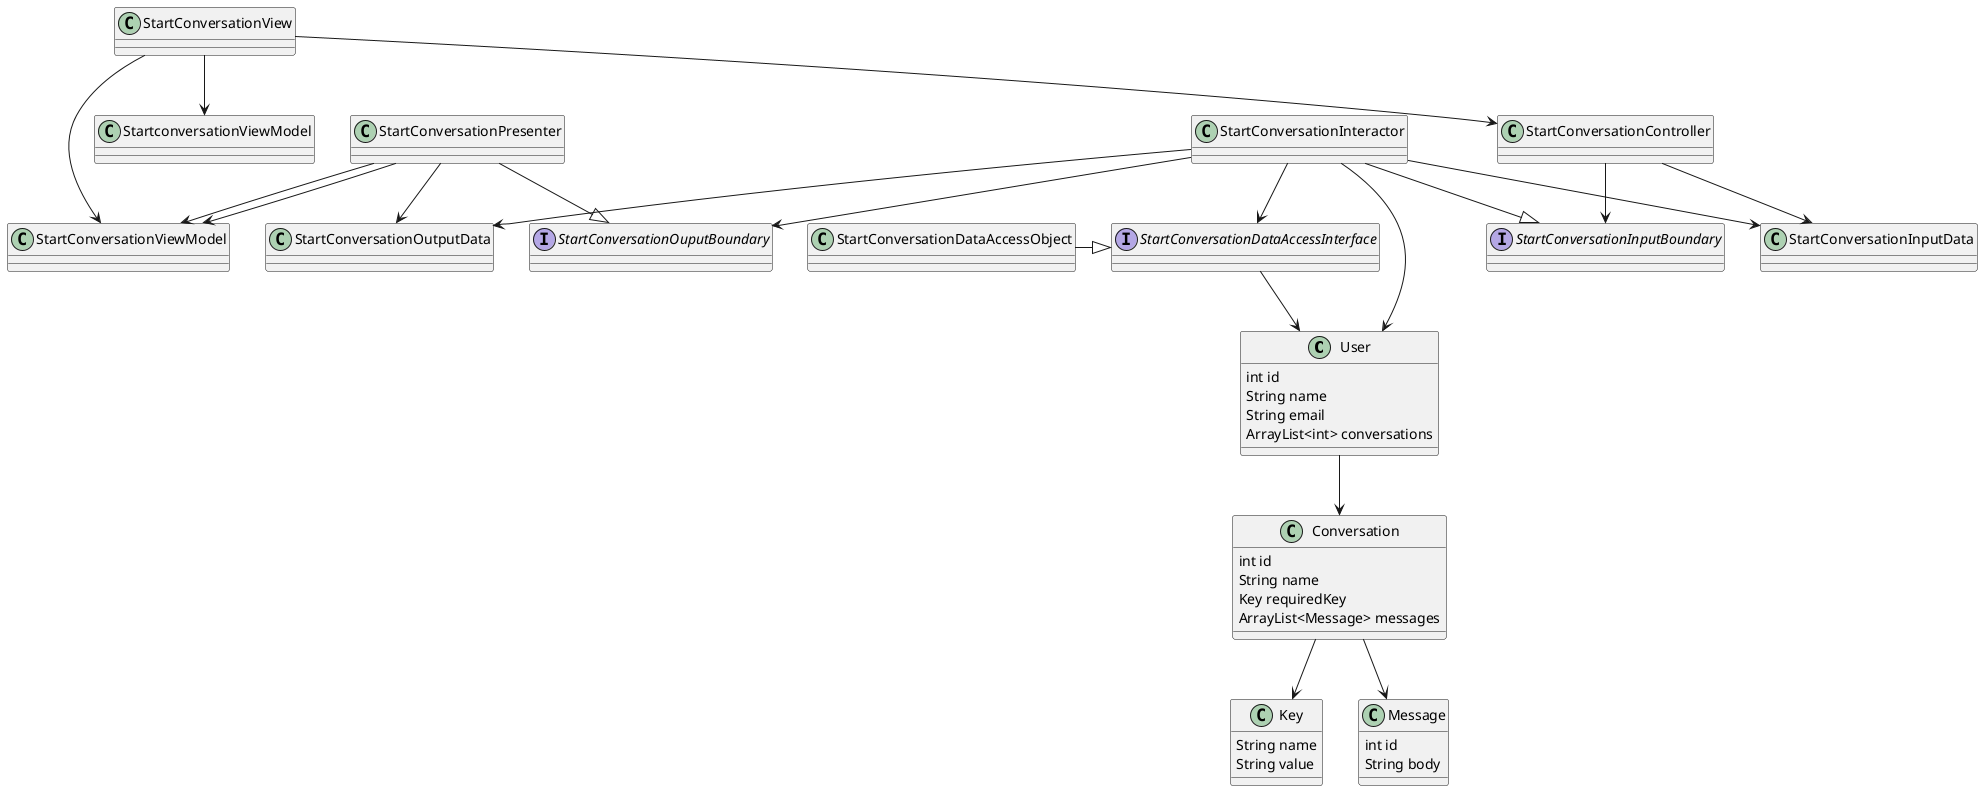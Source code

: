 @startuml
'https://plantuml.com/class-diagram

class User
class Conversation

class StartConversationDataAccessObject


interface StartConversationDataAccessInterface
interface StartConversationInputBoundary
interface StartConversationOuputBoundary
class StartConversationOutputData
class StartConversationInputData
class StartConversationInteractor

class StartConversationController
class StartConversationPresenter
class StartConversationViewModel
class StartConversationView



StartConversationInteractor -|> StartConversationInputBoundary
StartConversationPresenter -|> StartConversationOuputBoundary
StartConversationDataAccessObject -|> StartConversationDataAccessInterface

StartConversationInteractor --> StartConversationOuputBoundary
StartConversationInteractor --> StartConversationInputData
StartConversationInteractor --> StartConversationOutputData
StartConversationInteractor --> StartConversationDataAccessInterface

StartConversationController --> StartConversationInputData
StartConversationController --> StartConversationInputBoundary
StartConversationPresenter --> StartConversationOutputData
StartConversationPresenter --> StartConversationViewModel

StartConversationView --> StartConversationViewModel
StartConversationView --> StartConversationController

StartConversationView --> StartconversationViewModel
StartConversationPresenter --> StartConversationViewModel

StartConversationInteractor --> User
StartConversationDataAccessInterface --> User

User --> Conversation

Conversation --> Key
Conversation --> Message



class User {
int id
String name
String email
ArrayList<int> conversations
}

class Conversation{
int id
String name
Key requiredKey
ArrayList<Message> messages
}

class Key{
String name
String value
}

class Message{
int id
String body
}



@enduml